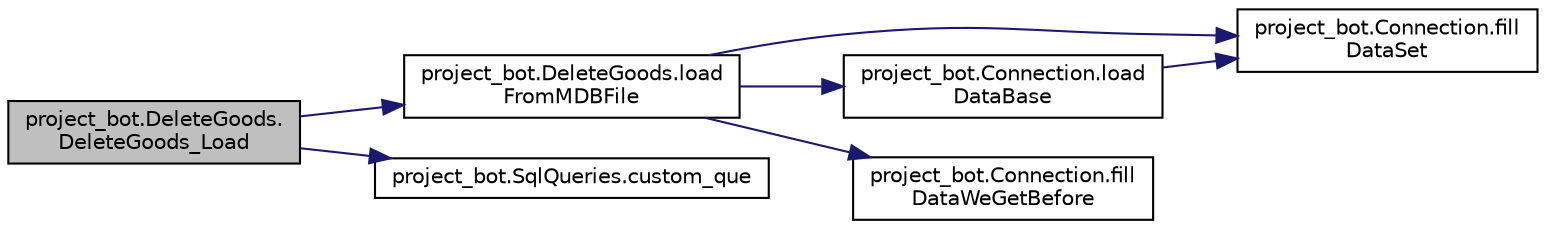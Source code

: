 digraph "project_bot.DeleteGoods.DeleteGoods_Load"
{
  edge [fontname="Helvetica",fontsize="10",labelfontname="Helvetica",labelfontsize="10"];
  node [fontname="Helvetica",fontsize="10",shape=record];
  rankdir="LR";
  Node21 [label="project_bot.DeleteGoods.\lDeleteGoods_Load",height=0.2,width=0.4,color="black", fillcolor="grey75", style="filled", fontcolor="black"];
  Node21 -> Node22 [color="midnightblue",fontsize="10",style="solid",fontname="Helvetica"];
  Node22 [label="project_bot.DeleteGoods.load\lFromMDBFile",height=0.2,width=0.4,color="black", fillcolor="white", style="filled",URL="$classproject__bot_1_1_delete_goods.html#abab9edf8ed6cdf9465263e469fad0e0b"];
  Node22 -> Node23 [color="midnightblue",fontsize="10",style="solid",fontname="Helvetica"];
  Node23 [label="project_bot.Connection.fill\lDataSet",height=0.2,width=0.4,color="black", fillcolor="white", style="filled",URL="$classproject__bot_1_1_connection.html#af68118c08e33fec46caeb1c4b904d588",tooltip="filling data set "];
  Node22 -> Node24 [color="midnightblue",fontsize="10",style="solid",fontname="Helvetica"];
  Node24 [label="project_bot.Connection.load\lDataBase",height=0.2,width=0.4,color="black", fillcolor="white", style="filled",URL="$classproject__bot_1_1_connection.html#a03f99178a79b05fef2f3a429a0a04df4",tooltip="filling data table "];
  Node24 -> Node23 [color="midnightblue",fontsize="10",style="solid",fontname="Helvetica"];
  Node22 -> Node25 [color="midnightblue",fontsize="10",style="solid",fontname="Helvetica"];
  Node25 [label="project_bot.Connection.fill\lDataWeGetBefore",height=0.2,width=0.4,color="black", fillcolor="white", style="filled",URL="$classproject__bot_1_1_connection.html#a67557fe025a012e4ab1ad9bb949cb9c0",tooltip="filling data apadter "];
  Node21 -> Node26 [color="midnightblue",fontsize="10",style="solid",fontname="Helvetica"];
  Node26 [label="project_bot.SqlQueries.custom_que",height=0.2,width=0.4,color="black", fillcolor="white", style="filled",URL="$classproject__bot_1_1_sql_queries.html#aa2262a95cf3b8460641b79663ad7509e",tooltip="metoday dla wprowadzania wlasnej kwerendy (recznie) "];
}
